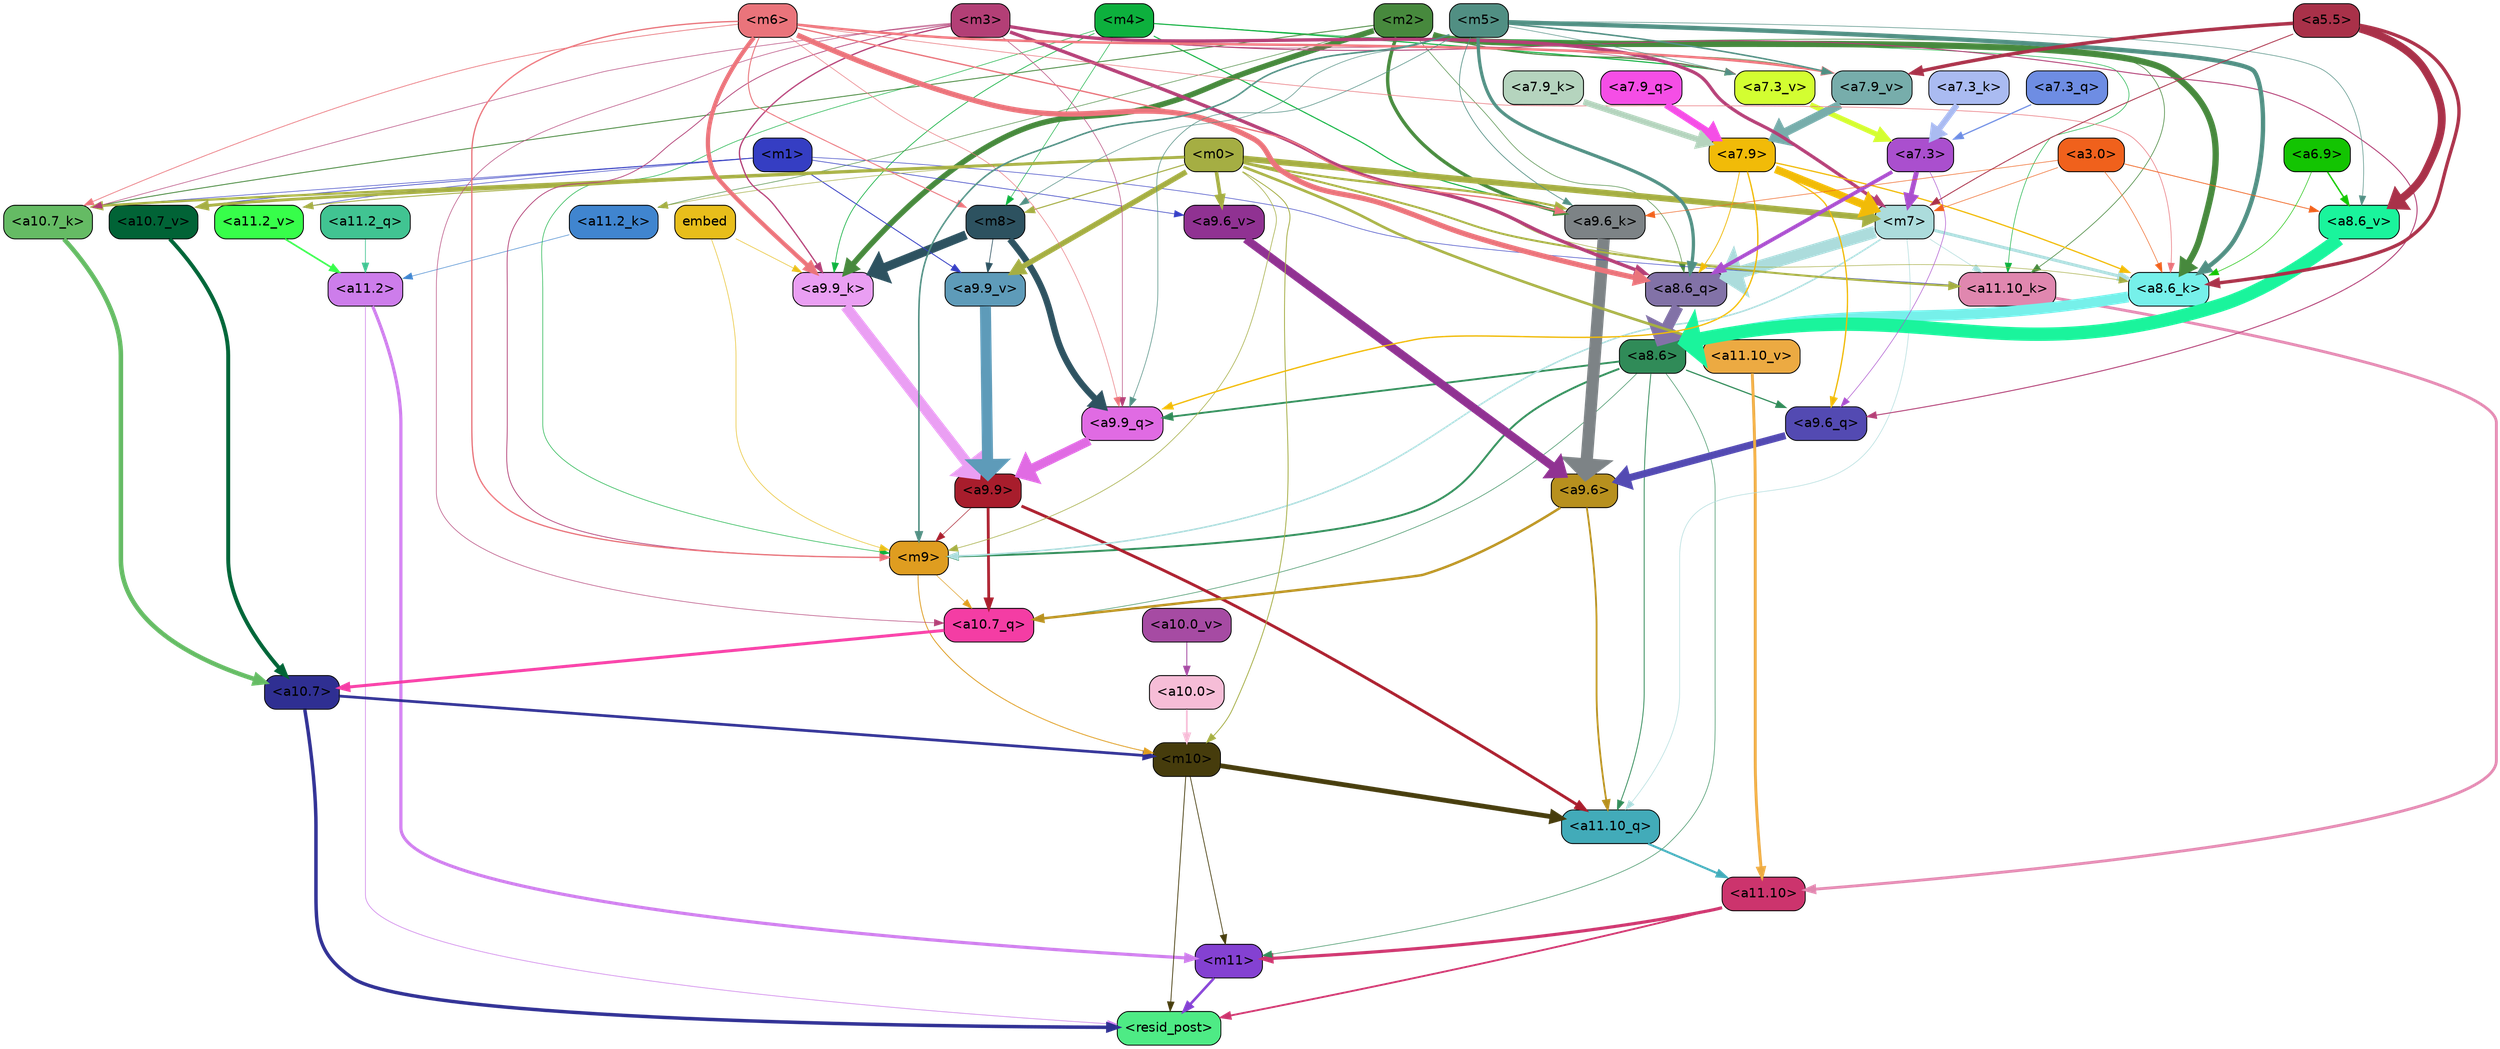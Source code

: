 strict digraph "" {
	graph [bgcolor=transparent,
		layout=dot,
		overlap=false,
		splines=true
	];
	"<m11>"	[color=black,
		fillcolor="#8441d2",
		fontname=Helvetica,
		shape=box,
		style="filled, rounded"];
	"<resid_post>"	[color=black,
		fillcolor="#4eeb85",
		fontname=Helvetica,
		shape=box,
		style="filled, rounded"];
	"<m11>" -> "<resid_post>"	[color="#8441d2",
		penwidth=2.702841281890869];
	"<a11.10>"	[color=black,
		fillcolor="#cc346d",
		fontname=Helvetica,
		shape=box,
		style="filled, rounded"];
	"<a11.10>" -> "<m11>"	[color="#cc346d",
		penwidth=3.3565988540649414];
	"<a11.10>" -> "<resid_post>"	[color="#cc346d",
		penwidth=1.9347846508026123];
	"<a11.2>"	[color=black,
		fillcolor="#cd7deb",
		fontname=Helvetica,
		shape=box,
		style="filled, rounded"];
	"<a11.2>" -> "<m11>"	[color="#cd7deb",
		penwidth=3.357710838317871];
	"<a11.2>" -> "<resid_post>"	[color="#cd7deb",
		penwidth=0.6756799221038818];
	"<m10>"	[color=black,
		fillcolor="#463c0c",
		fontname=Helvetica,
		shape=box,
		style="filled, rounded"];
	"<m10>" -> "<m11>"	[color="#463c0c",
		penwidth=0.7995781898498535];
	"<m10>" -> "<resid_post>"	[color="#463c0c",
		penwidth=0.84842848777771];
	"<a11.10_q>"	[color=black,
		fillcolor="#42abb9",
		fontname=Helvetica,
		shape=box,
		style="filled, rounded"];
	"<m10>" -> "<a11.10_q>"	[color="#463c0c",
		penwidth=5.131217956542969];
	"<a10.7>"	[color=black,
		fillcolor="#2f2f92",
		fontname=Helvetica,
		shape=box,
		style="filled, rounded"];
	"<a10.7>" -> "<resid_post>"	[color="#2f2f92",
		penwidth=3.701959013938904];
	"<a10.7>" -> "<m10>"	[color="#2f2f92",
		penwidth=2.9233598709106445];
	"<a8.6>"	[color=black,
		fillcolor="#308b58",
		fontname=Helvetica,
		shape=box,
		style="filled, rounded"];
	"<a8.6>" -> "<m11>"	[color="#308b58",
		penwidth=0.6];
	"<a8.6>" -> "<a11.10_q>"	[color="#308b58",
		penwidth=0.8920164108276367];
	"<m9>"	[color=black,
		fillcolor="#df9d20",
		fontname=Helvetica,
		shape=box,
		style="filled, rounded"];
	"<a8.6>" -> "<m9>"	[color="#308b58",
		penwidth=2.0895538330078125];
	"<a10.7_q>"	[color=black,
		fillcolor="#f43da4",
		fontname=Helvetica,
		shape=box,
		style="filled, rounded"];
	"<a8.6>" -> "<a10.7_q>"	[color="#308b58",
		penwidth=0.6];
	"<a9.9_q>"	[color=black,
		fillcolor="#e06be3",
		fontname=Helvetica,
		shape=box,
		style="filled, rounded"];
	"<a8.6>" -> "<a9.9_q>"	[color="#308b58",
		penwidth=1.9669651985168457];
	"<a9.6_q>"	[color=black,
		fillcolor="#534ab2",
		fontname=Helvetica,
		shape=box,
		style="filled, rounded"];
	"<a8.6>" -> "<a9.6_q>"	[color="#308b58",
		penwidth=1.2784099578857422];
	"<a11.10_q>" -> "<a11.10>"	[color="#42abb9",
		penwidth=2.230653762817383];
	"<a11.2_q>"	[color=black,
		fillcolor="#41c492",
		fontname=Helvetica,
		shape=box,
		style="filled, rounded"];
	"<a11.2_q>" -> "<a11.2>"	[color="#41c492",
		penwidth=0.7805061340332031];
	"<a11.10_k>"	[color=black,
		fillcolor="#e087af",
		fontname=Helvetica,
		shape=box,
		style="filled, rounded"];
	"<a11.10_k>" -> "<a11.10>"	[color="#e087af",
		penwidth=3.010073661804199];
	"<a11.2_k>"	[color=black,
		fillcolor="#4085cf",
		fontname=Helvetica,
		shape=box,
		style="filled, rounded"];
	"<a11.2_k>" -> "<a11.2>"	[color="#4085cf",
		penwidth=0.6];
	"<a11.10_v>"	[color=black,
		fillcolor="#ecaa42",
		fontname=Helvetica,
		shape=box,
		style="filled, rounded"];
	"<a11.10_v>" -> "<a11.10>"	[color="#ecaa42",
		penwidth=3.0961761474609375];
	"<a11.2_v>"	[color=black,
		fillcolor="#37fe4a",
		fontname=Helvetica,
		shape=box,
		style="filled, rounded"];
	"<a11.2_v>" -> "<a11.2>"	[color="#37fe4a",
		penwidth=1.7951231002807617];
	"<a9.9>"	[color=black,
		fillcolor="#a81d2c",
		fontname=Helvetica,
		shape=box,
		style="filled, rounded"];
	"<a9.9>" -> "<a11.10_q>"	[color="#a81d2c",
		penwidth=3.086172103881836];
	"<a9.9>" -> "<m9>"	[color="#a81d2c",
		penwidth=0.6];
	"<a9.9>" -> "<a10.7_q>"	[color="#a81d2c",
		penwidth=2.9829912185668945];
	"<a9.6>"	[color=black,
		fillcolor="#b7901e",
		fontname=Helvetica,
		shape=box,
		style="filled, rounded"];
	"<a9.6>" -> "<a11.10_q>"	[color="#b7901e",
		penwidth=1.9188203811645508];
	"<a9.6>" -> "<a10.7_q>"	[color="#b7901e",
		penwidth=2.6223926544189453];
	"<m7>"	[color=black,
		fillcolor="#acdcdc",
		fontname=Helvetica,
		shape=box,
		style="filled, rounded"];
	"<m7>" -> "<a11.10_q>"	[color="#acdcdc",
		penwidth=0.6];
	"<m7>" -> "<a11.10_k>"	[color="#acdcdc",
		penwidth=0.6];
	"<m7>" -> "<m9>"	[color="#acdcdc",
		penwidth=1.602376937866211];
	"<a8.6_q>"	[color=black,
		fillcolor="#8272a7",
		fontname=Helvetica,
		shape=box,
		style="filled, rounded"];
	"<m7>" -> "<a8.6_q>"	[color="#acdcdc",
		penwidth=13.241378784179688];
	"<a8.6_k>"	[color=black,
		fillcolor="#76f0ea",
		fontname=Helvetica,
		shape=box,
		style="filled, rounded"];
	"<m7>" -> "<a8.6_k>"	[color="#acdcdc",
		penwidth=3.1968326568603516];
	"<m4>"	[color=black,
		fillcolor="#0db03d",
		fontname=Helvetica,
		shape=box,
		style="filled, rounded"];
	"<m4>" -> "<a11.10_k>"	[color="#0db03d",
		penwidth=0.6];
	"<m4>" -> "<m9>"	[color="#0db03d",
		penwidth=0.6];
	"<a9.9_k>"	[color=black,
		fillcolor="#ea9ff3",
		fontname=Helvetica,
		shape=box,
		style="filled, rounded"];
	"<m4>" -> "<a9.9_k>"	[color="#0db03d",
		penwidth=0.7440586090087891];
	"<a9.6_k>"	[color=black,
		fillcolor="#7d8386",
		fontname=Helvetica,
		shape=box,
		style="filled, rounded"];
	"<m4>" -> "<a9.6_k>"	[color="#0db03d",
		penwidth=1.1381549835205078];
	"<m8>"	[color=black,
		fillcolor="#2d5260",
		fontname=Helvetica,
		shape=box,
		style="filled, rounded"];
	"<m4>" -> "<m8>"	[color="#0db03d",
		penwidth=0.6];
	"<a7.3_v>"	[color=black,
		fillcolor="#d3fe31",
		fontname=Helvetica,
		shape=box,
		style="filled, rounded"];
	"<m4>" -> "<a7.3_v>"	[color="#0db03d",
		penwidth=1.1412334442138672];
	"<m2>"	[color=black,
		fillcolor="#47893d",
		fontname=Helvetica,
		shape=box,
		style="filled, rounded"];
	"<m2>" -> "<a11.10_k>"	[color="#47893d",
		penwidth=0.7053709030151367];
	"<m2>" -> "<a11.2_k>"	[color="#47893d",
		penwidth=0.6];
	"<a10.7_k>"	[color=black,
		fillcolor="#65bb64",
		fontname=Helvetica,
		shape=box,
		style="filled, rounded"];
	"<m2>" -> "<a10.7_k>"	[color="#47893d",
		penwidth=0.9458351135253906];
	"<m2>" -> "<a9.9_k>"	[color="#47893d",
		penwidth=5.899354457855225];
	"<m2>" -> "<a9.6_k>"	[color="#47893d",
		penwidth=3.641721725463867];
	"<m2>" -> "<a8.6_q>"	[color="#47893d",
		penwidth=0.6];
	"<m2>" -> "<a8.6_k>"	[color="#47893d",
		penwidth=6.741854667663574];
	"<a7.9_v>"	[color=black,
		fillcolor="#77adab",
		fontname=Helvetica,
		shape=box,
		style="filled, rounded"];
	"<m2>" -> "<a7.9_v>"	[color="#47893d",
		penwidth=0.6];
	"<m2>" -> "<a7.3_v>"	[color="#47893d",
		penwidth=1.1759881973266602];
	"<m1>"	[color=black,
		fillcolor="#353ec3",
		fontname=Helvetica,
		shape=box,
		style="filled, rounded"];
	"<m1>" -> "<a11.10_k>"	[color="#353ec3",
		penwidth=0.6];
	"<m1>" -> "<a11.2_v>"	[color="#353ec3",
		penwidth=0.6];
	"<m1>" -> "<a10.7_k>"	[color="#353ec3",
		penwidth=0.6];
	"<a10.7_v>"	[color=black,
		fillcolor="#016336",
		fontname=Helvetica,
		shape=box,
		style="filled, rounded"];
	"<m1>" -> "<a10.7_v>"	[color="#353ec3",
		penwidth=0.7276821136474609];
	"<a9.9_v>"	[color=black,
		fillcolor="#5e9bb9",
		fontname=Helvetica,
		shape=box,
		style="filled, rounded"];
	"<m1>" -> "<a9.9_v>"	[color="#353ec3",
		penwidth=0.9372577667236328];
	"<a9.6_v>"	[color=black,
		fillcolor="#903292",
		fontname=Helvetica,
		shape=box,
		style="filled, rounded"];
	"<m1>" -> "<a9.6_v>"	[color="#353ec3",
		penwidth=0.6895580291748047];
	"<m0>"	[color=black,
		fillcolor="#a5ae43",
		fontname=Helvetica,
		shape=box,
		style="filled, rounded"];
	"<m0>" -> "<m10>"	[color="#a5ae43",
		penwidth=0.9029474258422852];
	"<m0>" -> "<a11.10_k>"	[color="#a5ae43",
		penwidth=2.144052505493164];
	"<m0>" -> "<a11.2_k>"	[color="#a5ae43",
		penwidth=0.6134786605834961];
	"<m0>" -> "<a11.10_v>"	[color="#a5ae43",
		penwidth=2.813839912414551];
	"<m0>" -> "<a11.2_v>"	[color="#a5ae43",
		penwidth=0.9900531768798828];
	"<m0>" -> "<m7>"	[color="#a5ae43",
		penwidth=6.471525192260742];
	"<m0>" -> "<m9>"	[color="#a5ae43",
		penwidth=0.6837482452392578];
	"<m0>" -> "<a10.7_k>"	[color="#a5ae43",
		penwidth=2.4311294555664062];
	"<m0>" -> "<a10.7_v>"	[color="#a5ae43",
		penwidth=3.061185836791992];
	"<m0>" -> "<a9.6_k>"	[color="#a5ae43",
		penwidth=2.3033218383789062];
	"<m0>" -> "<a9.9_v>"	[color="#a5ae43",
		penwidth=5.749459266662598];
	"<m0>" -> "<a9.6_v>"	[color="#a5ae43",
		penwidth=3.8124656677246094];
	"<m0>" -> "<m8>"	[color="#a5ae43",
		penwidth=1.1439266204833984];
	"<m0>" -> "<a8.6_k>"	[color="#a5ae43",
		penwidth=0.6];
	"<a10.0>"	[color=black,
		fillcolor="#f6bdd7",
		fontname=Helvetica,
		shape=box,
		style="filled, rounded"];
	"<a10.0>" -> "<m10>"	[color="#f6bdd7",
		penwidth=1.7953290939331055];
	"<m9>" -> "<m10>"	[color="#df9d20",
		penwidth=0.8976783752441406];
	"<m9>" -> "<a10.7_q>"	[color="#df9d20",
		penwidth=0.6];
	"<a10.7_q>" -> "<a10.7>"	[color="#f43da4",
		penwidth=3.1667375564575195];
	"<a10.7_k>" -> "<a10.7>"	[color="#65bb64",
		penwidth=4.86921501159668];
	"<a10.7_v>" -> "<a10.7>"	[color="#016336",
		penwidth=4.189113616943359];
	"<a10.0_v>"	[color=black,
		fillcolor="#a64ba3",
		fontname=Helvetica,
		shape=box,
		style="filled, rounded"];
	"<a10.0_v>" -> "<a10.0>"	[color="#a64ba3",
		penwidth=0.9297943115234375];
	"<m3>"	[color=black,
		fillcolor="#b33f76",
		fontname=Helvetica,
		shape=box,
		style="filled, rounded"];
	"<m3>" -> "<m7>"	[color="#b33f76",
		penwidth=3.516108512878418];
	"<m3>" -> "<m9>"	[color="#b33f76",
		penwidth=0.8340511322021484];
	"<m3>" -> "<a10.7_q>"	[color="#b33f76",
		penwidth=0.6];
	"<m3>" -> "<a10.7_k>"	[color="#b33f76",
		penwidth=0.6];
	"<m3>" -> "<a9.9_q>"	[color="#b33f76",
		penwidth=0.6];
	"<m3>" -> "<a9.6_q>"	[color="#b33f76",
		penwidth=1.023146629333496];
	"<m3>" -> "<a9.9_k>"	[color="#b33f76",
		penwidth=1.3686113357543945];
	"<m3>" -> "<a8.6_q>"	[color="#b33f76",
		penwidth=3.662356376647949];
	"<m3>" -> "<a7.3_v>"	[color="#b33f76",
		penwidth=0.6];
	"<m6>"	[color=black,
		fillcolor="#ea747b",
		fontname=Helvetica,
		shape=box,
		style="filled, rounded"];
	"<m6>" -> "<m9>"	[color="#ea747b",
		penwidth=1.3627052307128906];
	"<m6>" -> "<a10.7_k>"	[color="#ea747b",
		penwidth=0.7860317230224609];
	"<m6>" -> "<a9.9_q>"	[color="#ea747b",
		penwidth=0.6];
	"<m6>" -> "<a9.9_k>"	[color="#ea747b",
		penwidth=4.531258583068848];
	"<m6>" -> "<a9.6_k>"	[color="#ea747b",
		penwidth=1.4181280136108398];
	"<m6>" -> "<m8>"	[color="#ea747b",
		penwidth=1.0155630111694336];
	"<m6>" -> "<a8.6_q>"	[color="#ea747b",
		penwidth=5.633528709411621];
	"<m6>" -> "<a8.6_k>"	[color="#ea747b",
		penwidth=0.6571521759033203];
	"<m6>" -> "<a7.9_v>"	[color="#ea747b",
		penwidth=2.60457706451416];
	"<m5>"	[color=black,
		fillcolor="#518f83",
		fontname=Helvetica,
		shape=box,
		style="filled, rounded"];
	"<m5>" -> "<m9>"	[color="#518f83",
		penwidth=1.681243896484375];
	"<m5>" -> "<a9.9_q>"	[color="#518f83",
		penwidth=0.6613569259643555];
	"<m5>" -> "<a9.6_k>"	[color="#518f83",
		penwidth=0.758631706237793];
	"<m5>" -> "<m8>"	[color="#518f83",
		penwidth=0.6134414672851562];
	"<m5>" -> "<a8.6_q>"	[color="#518f83",
		penwidth=3.4897823333740234];
	"<m5>" -> "<a8.6_k>"	[color="#518f83",
		penwidth=4.6982269287109375];
	"<a8.6_v>"	[color=black,
		fillcolor="#1af49c",
		fontname=Helvetica,
		shape=box,
		style="filled, rounded"];
	"<m5>" -> "<a8.6_v>"	[color="#518f83",
		penwidth=0.6290683746337891];
	"<m5>" -> "<a7.9_v>"	[color="#518f83",
		penwidth=1.6009464263916016];
	"<m5>" -> "<a7.3_v>"	[color="#518f83",
		penwidth=0.6172752380371094];
	embed	[color=black,
		fillcolor="#e8be1b",
		fontname=Helvetica,
		shape=box,
		style="filled, rounded"];
	embed -> "<m9>"	[color="#e8be1b",
		penwidth=0.6];
	embed -> "<a9.9_k>"	[color="#e8be1b",
		penwidth=0.6];
	"<a9.9_q>" -> "<a9.9>"	[color="#e06be3",
		penwidth=9.939762115478516];
	"<a9.6_q>" -> "<a9.6>"	[color="#534ab2",
		penwidth=7.661715507507324];
	"<a9.9_k>" -> "<a9.9>"	[color="#ea9ff3",
		penwidth=11.399191856384277];
	"<a9.6_k>" -> "<a9.6>"	[color="#7d8386",
		penwidth=13.081165313720703];
	"<a9.9_v>" -> "<a9.9>"	[color="#5e9bb9",
		penwidth=11.790493965148926];
	"<a9.6_v>" -> "<a9.6>"	[color="#903292",
		penwidth=8.907938003540039];
	"<m8>" -> "<a9.9_q>"	[color="#2d5260",
		penwidth=6.900845050811768];
	"<m8>" -> "<a9.9_k>"	[color="#2d5260",
		penwidth=9.720273971557617];
	"<m8>" -> "<a9.9_v>"	[color="#2d5260",
		penwidth=0.7325820922851562];
	"<a7.9>"	[color=black,
		fillcolor="#f1bb08",
		fontname=Helvetica,
		shape=box,
		style="filled, rounded"];
	"<a7.9>" -> "<m7>"	[color="#f1bb08",
		penwidth=8.380303382873535];
	"<a7.9>" -> "<a9.9_q>"	[color="#f1bb08",
		penwidth=1.4397644996643066];
	"<a7.9>" -> "<a9.6_q>"	[color="#f1bb08",
		penwidth=1.3931035995483398];
	"<a7.9>" -> "<a8.6_q>"	[color="#f1bb08",
		penwidth=0.8684206008911133];
	"<a7.9>" -> "<a8.6_k>"	[color="#f1bb08",
		penwidth=1.3346061706542969];
	"<a7.3>"	[color=black,
		fillcolor="#aa4fce",
		fontname=Helvetica,
		shape=box,
		style="filled, rounded"];
	"<a7.3>" -> "<m7>"	[color="#aa4fce",
		penwidth=5.218400001525879];
	"<a7.3>" -> "<a9.6_q>"	[color="#aa4fce",
		penwidth=0.6];
	"<a7.3>" -> "<a8.6_q>"	[color="#aa4fce",
		penwidth=3.9724788665771484];
	"<a3.0>"	[color=black,
		fillcolor="#f0611c",
		fontname=Helvetica,
		shape=box,
		style="filled, rounded"];
	"<a3.0>" -> "<m7>"	[color="#f0611c",
		penwidth=0.6];
	"<a3.0>" -> "<a9.6_k>"	[color="#f0611c",
		penwidth=0.6];
	"<a3.0>" -> "<a8.6_k>"	[color="#f0611c",
		penwidth=0.6];
	"<a3.0>" -> "<a8.6_v>"	[color="#f0611c",
		penwidth=0.8148288726806641];
	"<a8.6_q>" -> "<a8.6>"	[color="#8272a7",
		penwidth=12.358373165130615];
	"<a8.6_k>" -> "<a8.6>"	[color="#76f0ea",
		penwidth=11.655789375305176];
	"<a8.6_v>" -> "<a8.6>"	[color="#1af49c",
		penwidth=14.296124935150146];
	"<a6.9>"	[color=black,
		fillcolor="#13c402",
		fontname=Helvetica,
		shape=box,
		style="filled, rounded"];
	"<a6.9>" -> "<a8.6_k>"	[color="#13c402",
		penwidth=0.6];
	"<a6.9>" -> "<a8.6_v>"	[color="#13c402",
		penwidth=1.563425064086914];
	"<a5.5>"	[color=black,
		fillcolor="#a93149",
		fontname=Helvetica,
		shape=box,
		style="filled, rounded"];
	"<a5.5>" -> "<m7>"	[color="#a93149",
		penwidth=0.94769287109375];
	"<a5.5>" -> "<a8.6_k>"	[color="#a93149",
		penwidth=3.608060836791992];
	"<a5.5>" -> "<a8.6_v>"	[color="#a93149",
		penwidth=8.398509979248047];
	"<a5.5>" -> "<a7.9_v>"	[color="#a93149",
		penwidth=3.7341604232788086];
	"<a7.9_q>"	[color=black,
		fillcolor="#f54ee6",
		fontname=Helvetica,
		shape=box,
		style="filled, rounded"];
	"<a7.9_q>" -> "<a7.9>"	[color="#f54ee6",
		penwidth=7.43217658996582];
	"<a7.3_q>"	[color=black,
		fillcolor="#6e8de3",
		fontname=Helvetica,
		shape=box,
		style="filled, rounded"];
	"<a7.3_q>" -> "<a7.3>"	[color="#6e8de3",
		penwidth=1.2839345932006836];
	"<a7.9_k>"	[color=black,
		fillcolor="#b5d4be",
		fontname=Helvetica,
		shape=box,
		style="filled, rounded"];
	"<a7.9_k>" -> "<a7.9>"	[color="#b5d4be",
		penwidth=6.416324615478516];
	"<a7.3_k>"	[color=black,
		fillcolor="#aabbf1",
		fontname=Helvetica,
		shape=box,
		style="filled, rounded"];
	"<a7.3_k>" -> "<a7.3>"	[color="#aabbf1",
		penwidth=6.420154571533203];
	"<a7.9_v>" -> "<a7.9>"	[color="#77adab",
		penwidth=9.050997257232666];
	"<a7.3_v>" -> "<a7.3>"	[color="#d3fe31",
		penwidth=5.585755348205566];
}
